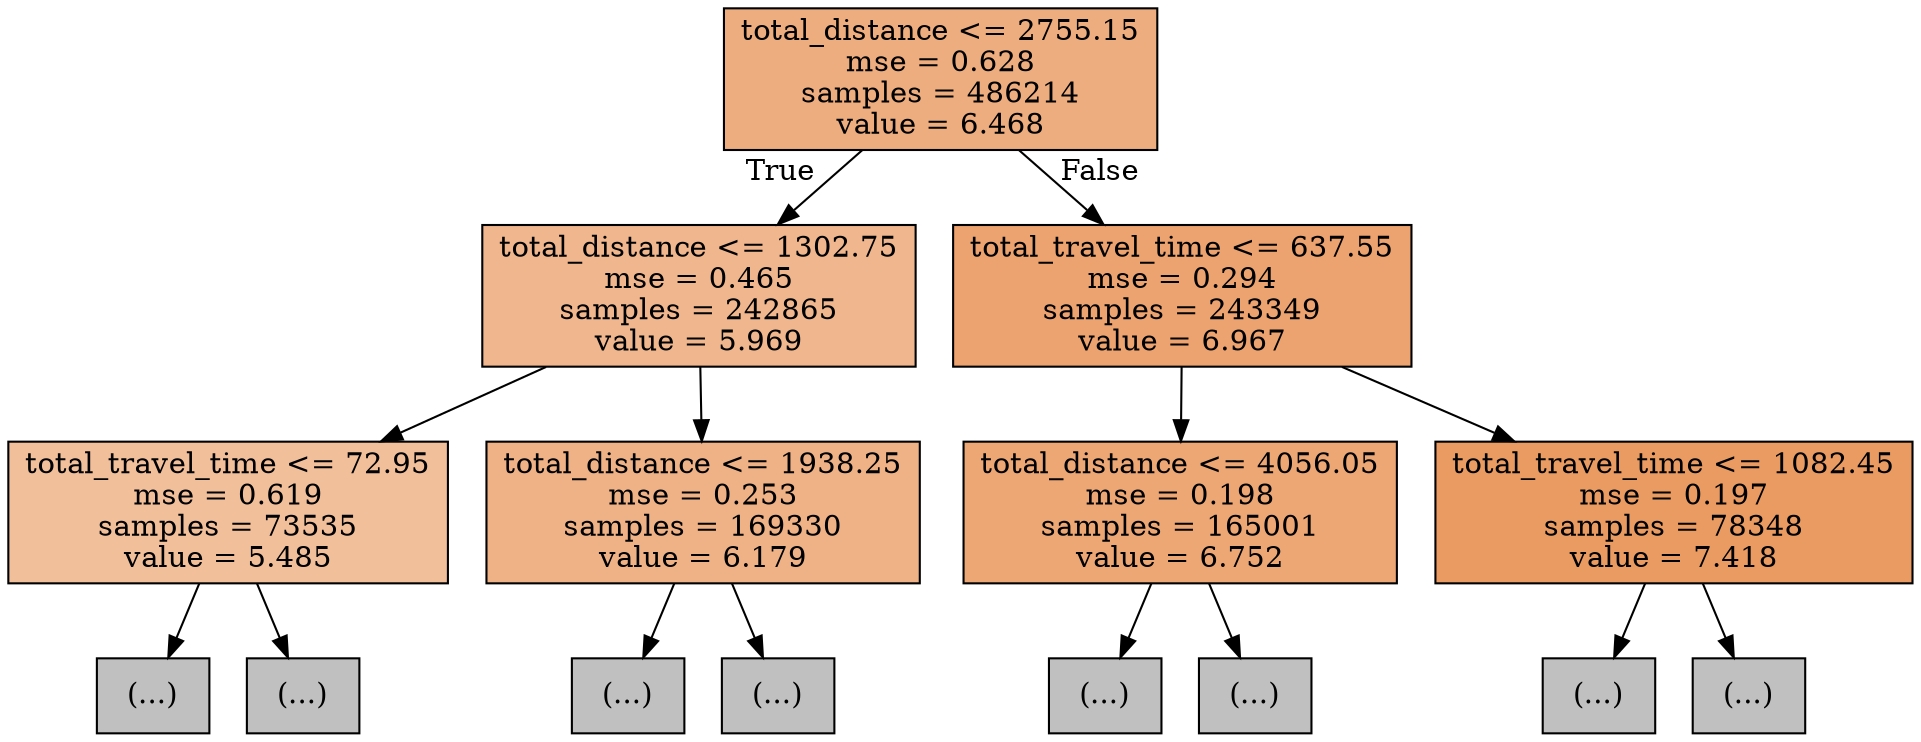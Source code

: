 digraph Tree {
node [shape=box, style="filled", color="black"] ;
0 [label="total_distance <= 2755.15\nmse = 0.628\nsamples = 486214\nvalue = 6.468", fillcolor="#eead7e"] ;
1 [label="total_distance <= 1302.75\nmse = 0.465\nsamples = 242865\nvalue = 5.969", fillcolor="#f0b68d"] ;
0 -> 1 [labeldistance=2.5, labelangle=45, headlabel="True"] ;
2 [label="total_travel_time <= 72.95\nmse = 0.619\nsamples = 73535\nvalue = 5.485", fillcolor="#f2bf9b"] ;
1 -> 2 ;
3 [label="(...)", fillcolor="#C0C0C0"] ;
2 -> 3 ;
874 [label="(...)", fillcolor="#C0C0C0"] ;
2 -> 874 ;
4491 [label="total_distance <= 1938.25\nmse = 0.253\nsamples = 169330\nvalue = 6.179", fillcolor="#efb286"] ;
1 -> 4491 ;
4492 [label="(...)", fillcolor="#C0C0C0"] ;
4491 -> 4492 ;
9503 [label="(...)", fillcolor="#C0C0C0"] ;
4491 -> 9503 ;
14898 [label="total_travel_time <= 637.55\nmse = 0.294\nsamples = 243349\nvalue = 6.967", fillcolor="#eca36f"] ;
0 -> 14898 [labeldistance=2.5, labelangle=-45, headlabel="False"] ;
14899 [label="total_distance <= 4056.05\nmse = 0.198\nsamples = 165001\nvalue = 6.752", fillcolor="#eda775"] ;
14898 -> 14899 ;
14900 [label="(...)", fillcolor="#C0C0C0"] ;
14899 -> 14900 ;
20139 [label="(...)", fillcolor="#C0C0C0"] ;
14899 -> 20139 ;
25116 [label="total_travel_time <= 1082.45\nmse = 0.197\nsamples = 78348\nvalue = 7.418", fillcolor="#ea9b62"] ;
14898 -> 25116 ;
25117 [label="(...)", fillcolor="#C0C0C0"] ;
25116 -> 25117 ;
28614 [label="(...)", fillcolor="#C0C0C0"] ;
25116 -> 28614 ;
}
